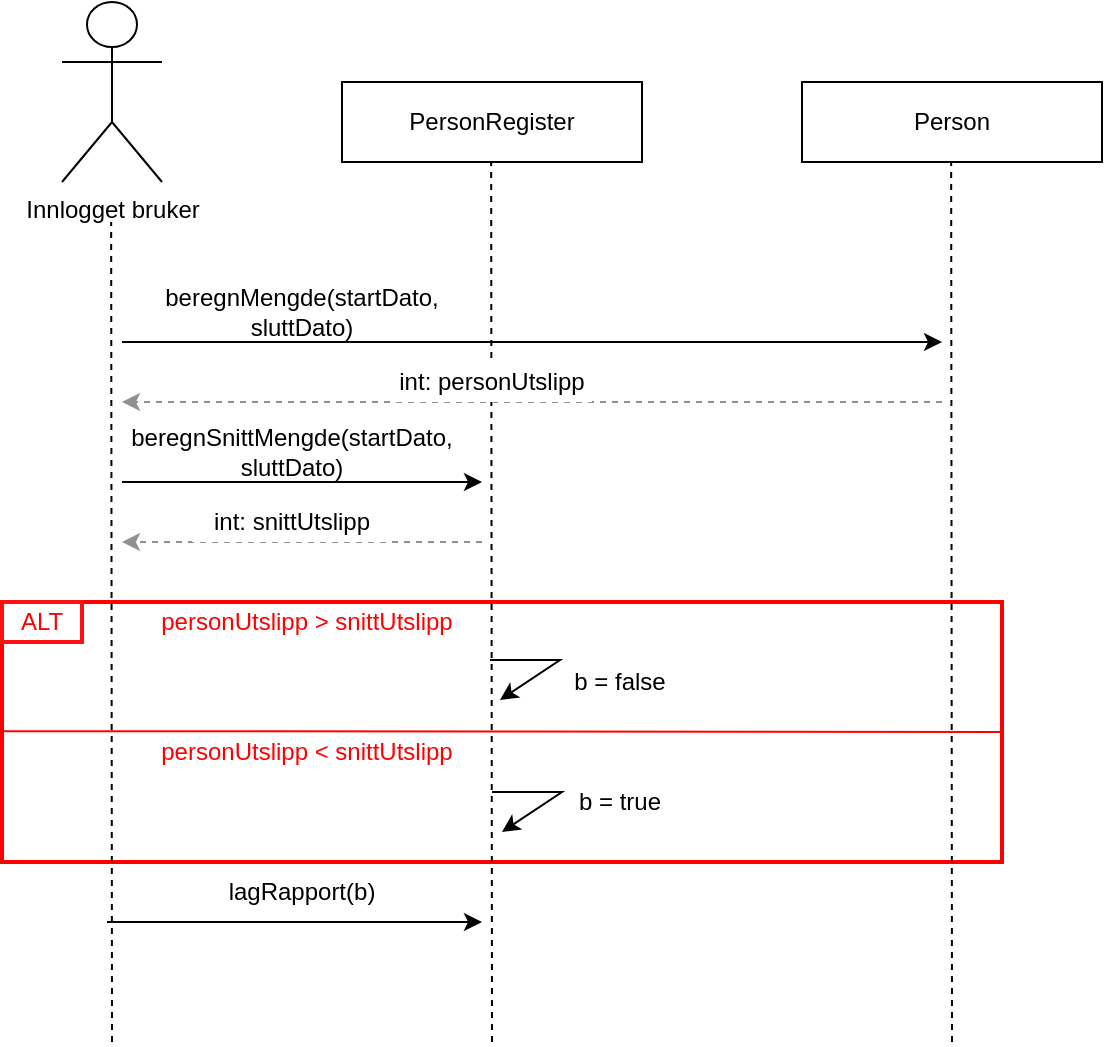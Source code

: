 <mxfile version="18.0.2" type="device"><diagram id="cFPMnbfI5uv0TyuXJbAS" name="Page-1"><mxGraphModel dx="1718" dy="943" grid="1" gridSize="10" guides="1" tooltips="1" connect="1" arrows="1" fold="1" page="1" pageScale="1" pageWidth="827" pageHeight="1169" math="0" shadow="0"><root><mxCell id="0"/><mxCell id="1" parent="0"/><mxCell id="Sc1Ra7VP7dA7eGn773NG-16" value="" style="rounded=0;whiteSpace=wrap;html=1;fillColor=default;strokeColor=#FF0000;strokeWidth=2;" vertex="1" parent="1"><mxGeometry x="80" y="500" width="500" height="130" as="geometry"/></mxCell><mxCell id="Sc1Ra7VP7dA7eGn773NG-18" value="" style="rounded=0;whiteSpace=wrap;html=1;fillColor=default;strokeColor=#FF0F0F;strokeWidth=2;" vertex="1" parent="1"><mxGeometry x="80" y="500" width="40" height="20" as="geometry"/></mxCell><mxCell id="Sc1Ra7VP7dA7eGn773NG-1" value="PersonRegister" style="rounded=0;whiteSpace=wrap;html=1;" vertex="1" parent="1"><mxGeometry x="250" y="240" width="150" height="40" as="geometry"/></mxCell><mxCell id="Sc1Ra7VP7dA7eGn773NG-2" value="Person" style="rounded=0;whiteSpace=wrap;html=1;" vertex="1" parent="1"><mxGeometry x="480" y="240" width="150" height="40" as="geometry"/></mxCell><mxCell id="Sc1Ra7VP7dA7eGn773NG-3" value="" style="endArrow=none;dashed=1;html=1;rounded=0;" edge="1" parent="1"><mxGeometry width="50" height="50" relative="1" as="geometry"><mxPoint x="325" y="720" as="sourcePoint"/><mxPoint x="324.58" y="280" as="targetPoint"/></mxGeometry></mxCell><mxCell id="Sc1Ra7VP7dA7eGn773NG-4" value="" style="endArrow=none;dashed=1;html=1;rounded=0;" edge="1" parent="1"><mxGeometry width="50" height="50" relative="1" as="geometry"><mxPoint x="555" y="720" as="sourcePoint"/><mxPoint x="554.58" y="280" as="targetPoint"/></mxGeometry></mxCell><mxCell id="Sc1Ra7VP7dA7eGn773NG-6" value="Innlogget bruker" style="shape=umlActor;verticalLabelPosition=bottom;verticalAlign=top;html=1;outlineConnect=0;" vertex="1" parent="1"><mxGeometry x="110" y="200" width="50" height="90" as="geometry"/></mxCell><mxCell id="Sc1Ra7VP7dA7eGn773NG-7" value="" style="endArrow=none;dashed=1;html=1;rounded=0;" edge="1" parent="1"><mxGeometry width="50" height="50" relative="1" as="geometry"><mxPoint x="135" y="720" as="sourcePoint"/><mxPoint x="134.58" y="310" as="targetPoint"/></mxGeometry></mxCell><mxCell id="Sc1Ra7VP7dA7eGn773NG-8" value="" style="endArrow=classic;html=1;rounded=0;" edge="1" parent="1"><mxGeometry width="50" height="50" relative="1" as="geometry"><mxPoint x="140" y="370" as="sourcePoint"/><mxPoint x="550" y="370" as="targetPoint"/></mxGeometry></mxCell><mxCell id="Sc1Ra7VP7dA7eGn773NG-9" value="beregnMengde(startDato, sluttDato)" style="text;html=1;strokeColor=none;fillColor=none;align=center;verticalAlign=middle;whiteSpace=wrap;rounded=0;" vertex="1" parent="1"><mxGeometry x="145" y="340" width="170" height="30" as="geometry"/></mxCell><mxCell id="Sc1Ra7VP7dA7eGn773NG-10" value="" style="endArrow=classic;html=1;rounded=0;strokeColor=#919191;dashed=1;" edge="1" parent="1"><mxGeometry width="50" height="50" relative="1" as="geometry"><mxPoint x="550" y="400" as="sourcePoint"/><mxPoint x="140" y="400" as="targetPoint"/></mxGeometry></mxCell><mxCell id="Sc1Ra7VP7dA7eGn773NG-12" value="" style="endArrow=classic;html=1;rounded=0;strokeColor=#000000;" edge="1" parent="1"><mxGeometry width="50" height="50" relative="1" as="geometry"><mxPoint x="140" y="440" as="sourcePoint"/><mxPoint x="320" y="440" as="targetPoint"/></mxGeometry></mxCell><mxCell id="Sc1Ra7VP7dA7eGn773NG-11" value="int: personUtslipp" style="text;html=1;strokeColor=none;fillColor=default;align=center;verticalAlign=middle;whiteSpace=wrap;rounded=0;" vertex="1" parent="1"><mxGeometry x="275" y="380" width="100" height="20" as="geometry"/></mxCell><mxCell id="Sc1Ra7VP7dA7eGn773NG-13" value="beregnSnittMengde(startDato, sluttDato)" style="text;html=1;strokeColor=none;fillColor=none;align=center;verticalAlign=middle;whiteSpace=wrap;rounded=0;" vertex="1" parent="1"><mxGeometry x="160" y="410" width="130" height="30" as="geometry"/></mxCell><mxCell id="Sc1Ra7VP7dA7eGn773NG-14" value="" style="endArrow=classic;html=1;rounded=0;strokeColor=#919191;dashed=1;" edge="1" parent="1"><mxGeometry width="50" height="50" relative="1" as="geometry"><mxPoint x="320" y="470" as="sourcePoint"/><mxPoint x="140" y="470" as="targetPoint"/></mxGeometry></mxCell><mxCell id="Sc1Ra7VP7dA7eGn773NG-15" value="int: snittUtslipp" style="text;html=1;strokeColor=none;fillColor=default;align=center;verticalAlign=middle;whiteSpace=wrap;rounded=0;" vertex="1" parent="1"><mxGeometry x="175" y="450" width="100" height="20" as="geometry"/></mxCell><mxCell id="Sc1Ra7VP7dA7eGn773NG-17" value="&lt;font color=&quot;#ff0000&quot;&gt;ALT&lt;/font&gt;" style="text;html=1;strokeColor=none;fillColor=none;align=center;verticalAlign=middle;whiteSpace=wrap;rounded=0;" vertex="1" parent="1"><mxGeometry x="80" y="500" width="40" height="20" as="geometry"/></mxCell><mxCell id="Sc1Ra7VP7dA7eGn773NG-19" value="&lt;font color=&quot;#ff0000&quot;&gt;personUtslipp &amp;gt; snittUtslipp&lt;/font&gt;" style="text;html=1;strokeColor=none;fillColor=none;align=center;verticalAlign=middle;whiteSpace=wrap;rounded=0;" vertex="1" parent="1"><mxGeometry x="150" y="500" width="165" height="20" as="geometry"/></mxCell><mxCell id="Sc1Ra7VP7dA7eGn773NG-20" value="" style="endArrow=classic;html=1;rounded=0;strokeColor=#000000;" edge="1" parent="1"><mxGeometry width="50" height="50" relative="1" as="geometry"><mxPoint x="324" y="529" as="sourcePoint"/><mxPoint x="329" y="549" as="targetPoint"/><Array as="points"><mxPoint x="359" y="529"/></Array></mxGeometry></mxCell><mxCell id="Sc1Ra7VP7dA7eGn773NG-21" value="&lt;font color=&quot;#000000&quot;&gt;b = false&lt;/font&gt;" style="text;html=1;strokeColor=none;fillColor=none;align=center;verticalAlign=middle;whiteSpace=wrap;rounded=0;fontColor=#FF0000;" vertex="1" parent="1"><mxGeometry x="360" y="530" width="58" height="19" as="geometry"/></mxCell><mxCell id="Sc1Ra7VP7dA7eGn773NG-22" value="" style="endArrow=classic;html=1;rounded=0;strokeColor=#000000;" edge="1" parent="1"><mxGeometry width="50" height="50" relative="1" as="geometry"><mxPoint x="325" y="595" as="sourcePoint"/><mxPoint x="330" y="615" as="targetPoint"/><Array as="points"><mxPoint x="360" y="595"/></Array></mxGeometry></mxCell><mxCell id="Sc1Ra7VP7dA7eGn773NG-23" value="&lt;font color=&quot;#000000&quot;&gt;b = true&lt;/font&gt;" style="text;html=1;strokeColor=none;fillColor=none;align=center;verticalAlign=middle;whiteSpace=wrap;rounded=0;fontColor=#FF0000;" vertex="1" parent="1"><mxGeometry x="360" y="590" width="58" height="20" as="geometry"/></mxCell><mxCell id="Sc1Ra7VP7dA7eGn773NG-24" value="" style="endArrow=none;html=1;rounded=0;fontColor=#000000;strokeColor=#FF0000;entryX=1;entryY=0.5;entryDx=0;entryDy=0;" edge="1" parent="1" target="Sc1Ra7VP7dA7eGn773NG-16"><mxGeometry width="50" height="50" relative="1" as="geometry"><mxPoint x="80" y="564.58" as="sourcePoint"/><mxPoint x="170" y="564.58" as="targetPoint"/></mxGeometry></mxCell><mxCell id="Sc1Ra7VP7dA7eGn773NG-26" value="&lt;font color=&quot;#ff0000&quot;&gt;personUtslipp &amp;lt; snittUtslipp&lt;/font&gt;" style="text;html=1;strokeColor=none;fillColor=none;align=center;verticalAlign=middle;whiteSpace=wrap;rounded=0;" vertex="1" parent="1"><mxGeometry x="150" y="564.5" width="165" height="20" as="geometry"/></mxCell><mxCell id="Sc1Ra7VP7dA7eGn773NG-27" value="" style="endArrow=classic;html=1;rounded=0;strokeColor=#000000;" edge="1" parent="1"><mxGeometry width="50" height="50" relative="1" as="geometry"><mxPoint x="132.5" y="660" as="sourcePoint"/><mxPoint x="320" y="660" as="targetPoint"/><Array as="points"/></mxGeometry></mxCell><mxCell id="Sc1Ra7VP7dA7eGn773NG-28" value="lagRapport(b)" style="text;html=1;strokeColor=none;fillColor=none;align=center;verticalAlign=middle;whiteSpace=wrap;rounded=0;fontColor=#000000;" vertex="1" parent="1"><mxGeometry x="195" y="630" width="70" height="30" as="geometry"/></mxCell></root></mxGraphModel></diagram></mxfile>